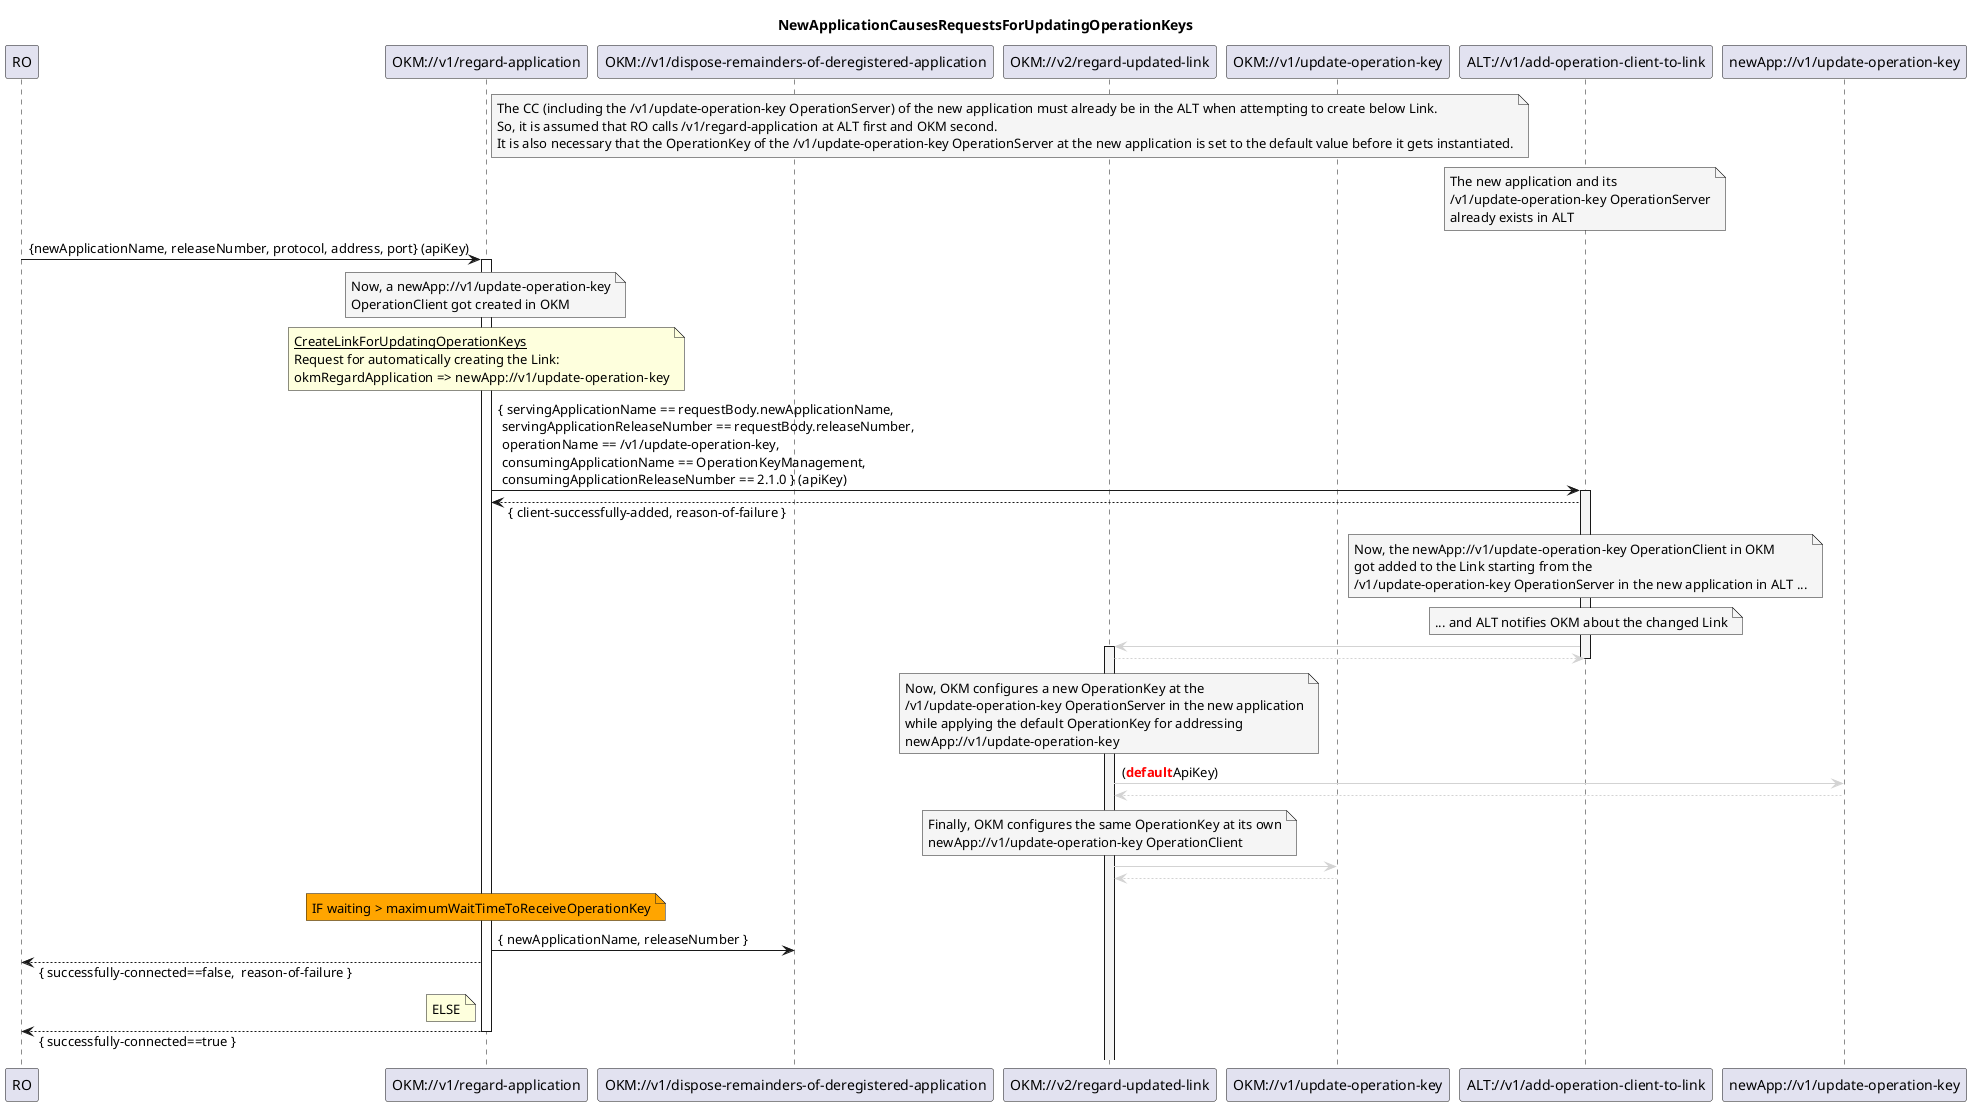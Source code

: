 @startuml is001_regardApplicationCausesSequenceForUpdatingOperationKeys
skinparam responseMessageBelowArrow true

title
NewApplicationCausesRequestsForUpdatingOperationKeys
end title

participant "RO" as ro
participant "OKM://v1/regard-application" as okmRegardApplication
participant "OKM://v1/dispose-remainders-of-deregistered-application" as okmDisposeRemainders
participant "OKM://v2/regard-updated-link" as okmRegardLink
participant "OKM://v1/update-operation-key" as okmUpdateKey
participant "ALT://v1/add-operation-client-to-link" as altAddClientToLink
participant "newApp://v1/update-operation-key" as newApplicationUpdateKey

note right okmRegardApplication #WhiteSmoke
The CC (including the /v1/update-operation-key OperationServer) of the new application must already be in the ALT when attempting to create below Link.
So, it is assumed that RO calls /v1/regard-application at ALT first and OKM second.
It is also necessary that the OperationKey of the /v1/update-operation-key OperationServer at the new application is set to the default value before it gets instantiated.
end note

note over altAddClientToLink #WhiteSmoke
The new application and its
/v1/update-operation-key OperationServer
already exists in ALT
end note

ro -> okmRegardApplication : {newApplicationName, releaseNumber, protocol, address, port} (apiKey)
activate okmRegardApplication

note over okmRegardApplication #WhiteSmoke
Now, a newApp://v1/update-operation-key
OperationClient got created in OKM
end note

note over okmRegardApplication
<u>CreateLinkForUpdatingOperationKeys</u>
Request for automatically creating the Link:
okmRegardApplication => newApp://v1/update-operation-key
end note
okmRegardApplication -> altAddClientToLink : { servingApplicationName == requestBody.newApplicationName,\n servingApplicationReleaseNumber == requestBody.releaseNumber,\n operationName == /v1/update-operation-key,\n consumingApplicationName == OperationKeyManagement,\n consumingApplicationReleaseNumber == 2.1.0 } (apiKey)
activate altAddClientToLink #WhiteSmoke
okmRegardApplication <-- altAddClientToLink : { client-successfully-added, reason-of-failure }

note over altAddClientToLink #WhiteSmoke
Now, the newApp://v1/update-operation-key OperationClient in OKM
got added to the Link starting from the
/v1/update-operation-key OperationServer in the new application in ALT ...
end note

note over altAddClientToLink #WhiteSmoke
... and ALT notifies OKM about the changed Link
end note

altAddClientToLink -[#LightGrey]> okmRegardLink
activate okmRegardLink #WhiteSmoke
altAddClientToLink <[#LightGrey]-- okmRegardLink

deactivate altAddClientToLink

note over okmRegardLink #WhiteSmoke
Now, OKM configures a new OperationKey at the
/v1/update-operation-key OperationServer in the new application
while applying the default OperationKey for addressing
newApp://v1/update-operation-key
end note

okmRegardLink -[#LightGrey]> newApplicationUpdateKey : (<font color=red><b>default</b><font color=black>ApiKey)
okmRegardLink <[#LightGrey]-- newApplicationUpdateKey

note over okmRegardLink #WhiteSmoke
Finally, OKM configures the same OperationKey at its own
newApp://v1/update-operation-key OperationClient
end note

okmRegardLink -[#LightGrey]> okmUpdateKey
okmRegardLink <[#LightGrey]-- okmUpdateKey

note over okmRegardApplication #Orange
IF waiting > maximumWaitTimeToReceiveOperationKey
end note
okmRegardApplication -> okmDisposeRemainders : { newApplicationName, releaseNumber }
ro <-- okmRegardApplication : { successfully-connected==false,  reason-of-failure }

note left okmRegardApplication
ELSE
end note
ro <-- okmRegardApplication : { successfully-connected==true }

deactivate okmRegardApplication

@enduml